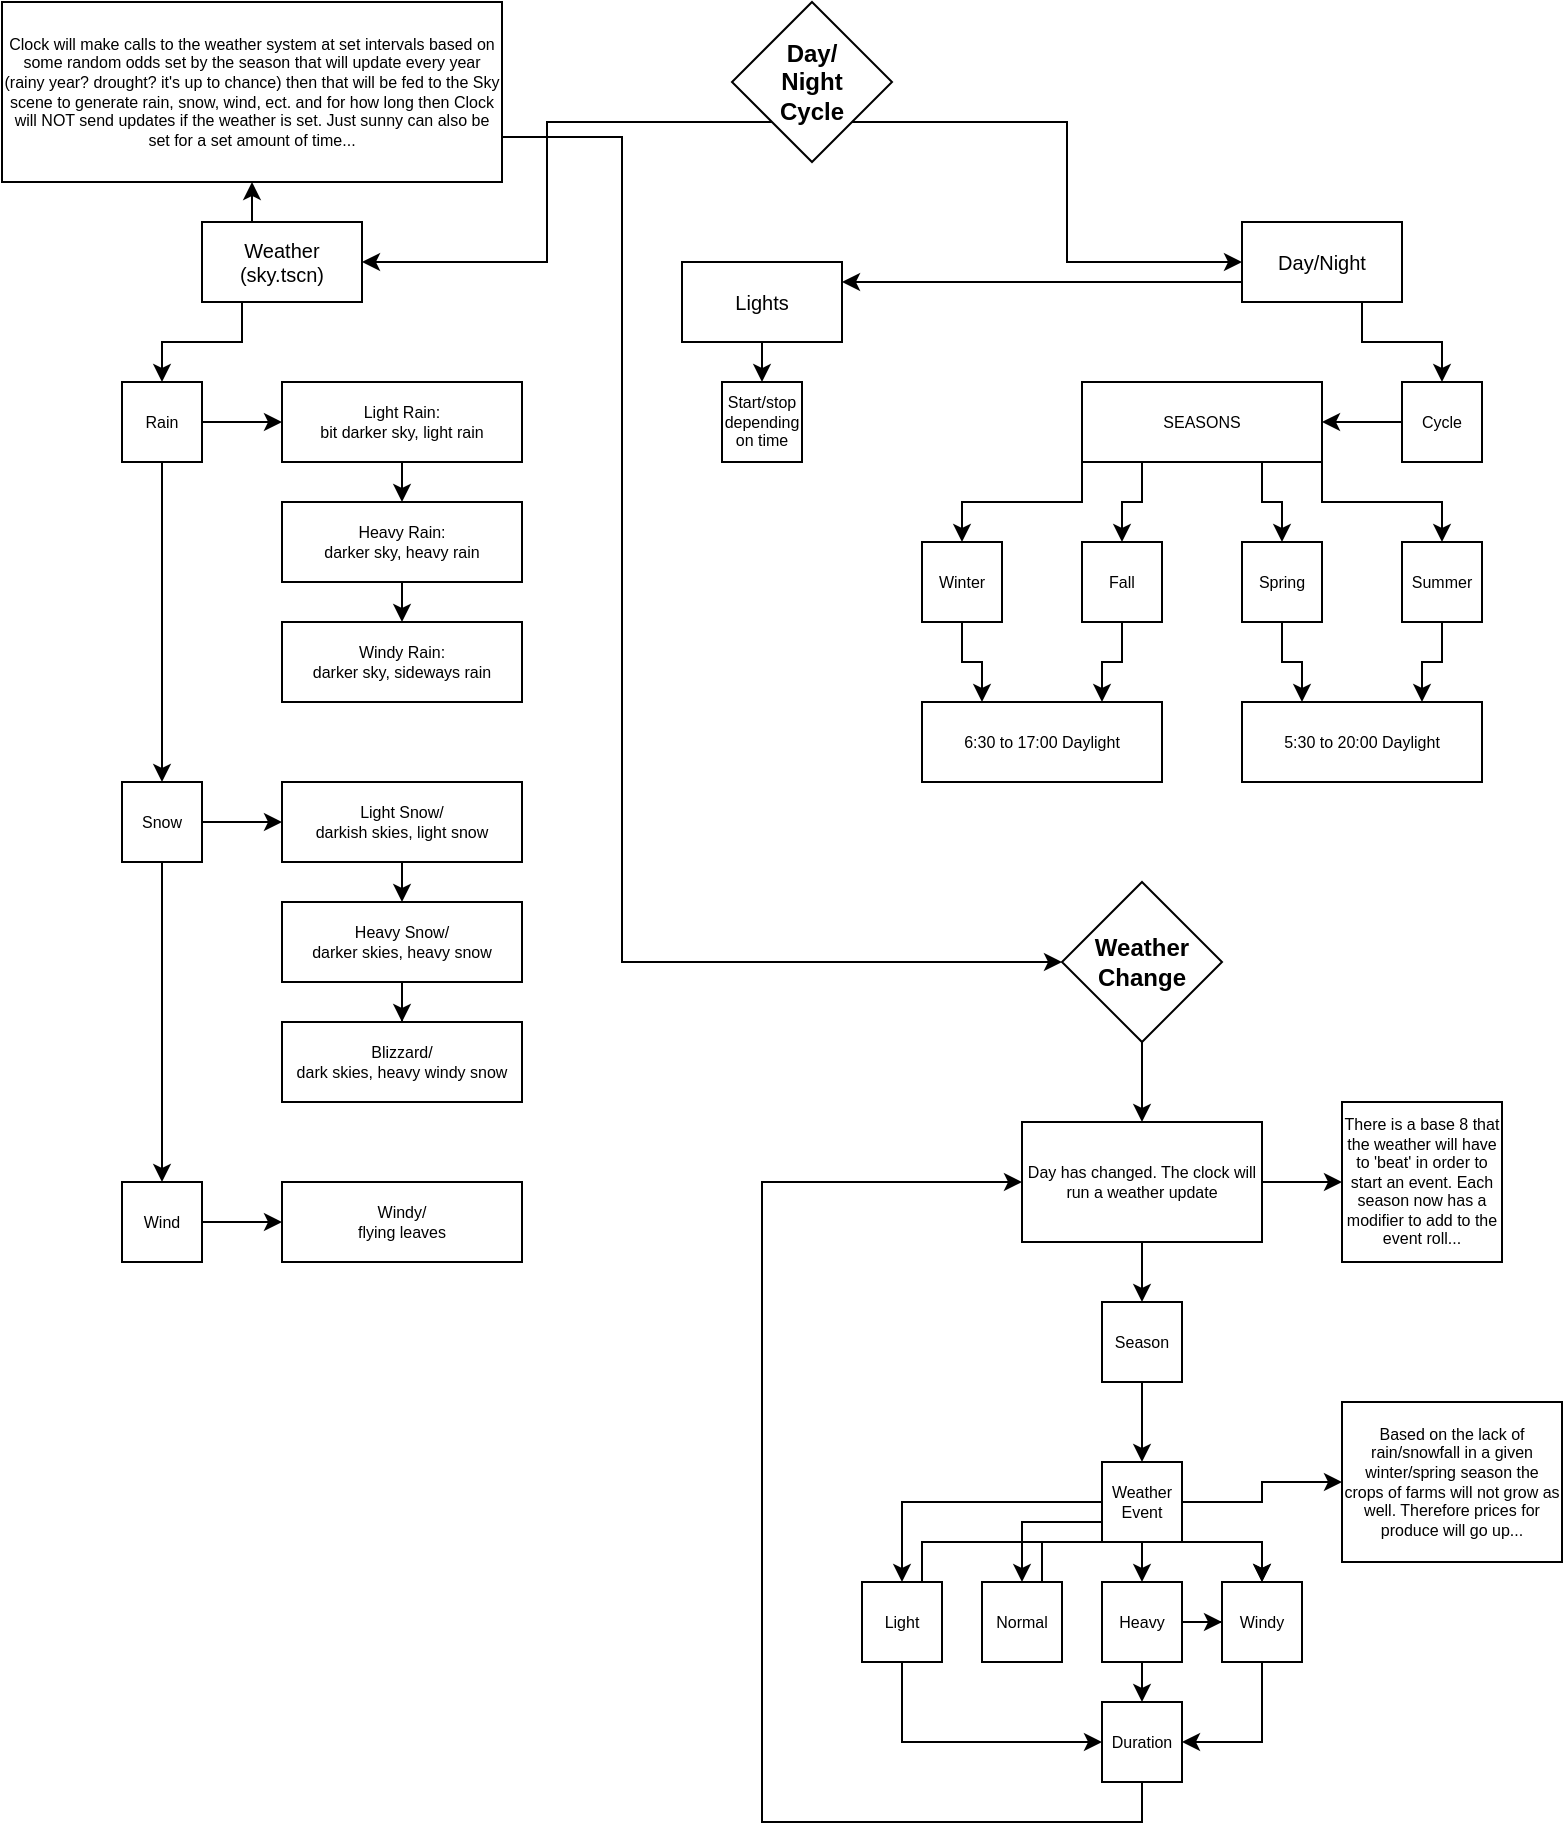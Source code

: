 <mxfile version="23.1.5" type="device">
  <diagram name="Page-1" id="sMBefzLCpiR2ebWWNsJE">
    <mxGraphModel dx="1119" dy="839" grid="1" gridSize="10" guides="1" tooltips="1" connect="1" arrows="1" fold="1" page="1" pageScale="1" pageWidth="850" pageHeight="1100" math="0" shadow="0">
      <root>
        <mxCell id="0" />
        <mxCell id="1" parent="0" />
        <mxCell id="VVkygvZ0o7O_Oq38gnLx-4" style="edgeStyle=orthogonalEdgeStyle;rounded=0;orthogonalLoop=1;jettySize=auto;html=1;exitX=0;exitY=1;exitDx=0;exitDy=0;entryX=1;entryY=0.5;entryDx=0;entryDy=0;" parent="1" source="VVkygvZ0o7O_Oq38gnLx-1" target="VVkygvZ0o7O_Oq38gnLx-2" edge="1">
          <mxGeometry relative="1" as="geometry" />
        </mxCell>
        <mxCell id="VVkygvZ0o7O_Oq38gnLx-5" style="edgeStyle=orthogonalEdgeStyle;rounded=0;orthogonalLoop=1;jettySize=auto;html=1;exitX=1;exitY=1;exitDx=0;exitDy=0;entryX=0;entryY=0.5;entryDx=0;entryDy=0;" parent="1" source="VVkygvZ0o7O_Oq38gnLx-1" target="VVkygvZ0o7O_Oq38gnLx-3" edge="1">
          <mxGeometry relative="1" as="geometry" />
        </mxCell>
        <mxCell id="VVkygvZ0o7O_Oq38gnLx-1" value="Day/&lt;br&gt;Night&lt;br&gt;Cycle" style="rhombus;whiteSpace=wrap;html=1;fontStyle=1" parent="1" vertex="1">
          <mxGeometry x="385" y="10" width="80" height="80" as="geometry" />
        </mxCell>
        <mxCell id="VVkygvZ0o7O_Oq38gnLx-7" style="edgeStyle=orthogonalEdgeStyle;rounded=0;orthogonalLoop=1;jettySize=auto;html=1;exitX=0.25;exitY=1;exitDx=0;exitDy=0;entryX=0.5;entryY=0;entryDx=0;entryDy=0;" parent="1" source="VVkygvZ0o7O_Oq38gnLx-2" target="VVkygvZ0o7O_Oq38gnLx-6" edge="1">
          <mxGeometry relative="1" as="geometry" />
        </mxCell>
        <mxCell id="a-tWaZwPCyAhXtBM_cI1-2" style="edgeStyle=orthogonalEdgeStyle;rounded=0;orthogonalLoop=1;jettySize=auto;html=1;exitX=0.5;exitY=0;exitDx=0;exitDy=0;entryX=0.5;entryY=1;entryDx=0;entryDy=0;" parent="1" source="VVkygvZ0o7O_Oq38gnLx-2" target="a-tWaZwPCyAhXtBM_cI1-1" edge="1">
          <mxGeometry relative="1" as="geometry" />
        </mxCell>
        <mxCell id="VVkygvZ0o7O_Oq38gnLx-2" value="Weather&lt;br&gt;(sky.tscn)" style="rounded=0;whiteSpace=wrap;html=1;fontSize=10;" parent="1" vertex="1">
          <mxGeometry x="120" y="120" width="80" height="40" as="geometry" />
        </mxCell>
        <mxCell id="VVkygvZ0o7O_Oq38gnLx-23" style="edgeStyle=orthogonalEdgeStyle;rounded=0;orthogonalLoop=1;jettySize=auto;html=1;exitX=0.75;exitY=1;exitDx=0;exitDy=0;" parent="1" source="VVkygvZ0o7O_Oq38gnLx-3" target="VVkygvZ0o7O_Oq38gnLx-22" edge="1">
          <mxGeometry relative="1" as="geometry" />
        </mxCell>
        <mxCell id="KNaz0oER7aez-V8XWjQQ-2" style="edgeStyle=orthogonalEdgeStyle;rounded=0;orthogonalLoop=1;jettySize=auto;html=1;exitX=0;exitY=0.75;exitDx=0;exitDy=0;entryX=1;entryY=0.25;entryDx=0;entryDy=0;" parent="1" source="VVkygvZ0o7O_Oq38gnLx-3" target="KNaz0oER7aez-V8XWjQQ-1" edge="1">
          <mxGeometry relative="1" as="geometry" />
        </mxCell>
        <mxCell id="VVkygvZ0o7O_Oq38gnLx-3" value="Day/Night" style="rounded=0;whiteSpace=wrap;html=1;fontSize=10;" parent="1" vertex="1">
          <mxGeometry x="640" y="120" width="80" height="40" as="geometry" />
        </mxCell>
        <mxCell id="VVkygvZ0o7O_Oq38gnLx-9" style="edgeStyle=orthogonalEdgeStyle;rounded=0;orthogonalLoop=1;jettySize=auto;html=1;entryX=0;entryY=0.5;entryDx=0;entryDy=0;" parent="1" source="VVkygvZ0o7O_Oq38gnLx-6" target="VVkygvZ0o7O_Oq38gnLx-8" edge="1">
          <mxGeometry relative="1" as="geometry" />
        </mxCell>
        <mxCell id="VVkygvZ0o7O_Oq38gnLx-11" style="edgeStyle=orthogonalEdgeStyle;rounded=0;orthogonalLoop=1;jettySize=auto;html=1;exitX=0.5;exitY=1;exitDx=0;exitDy=0;entryX=0.5;entryY=0;entryDx=0;entryDy=0;" parent="1" source="VVkygvZ0o7O_Oq38gnLx-6" target="VVkygvZ0o7O_Oq38gnLx-10" edge="1">
          <mxGeometry relative="1" as="geometry" />
        </mxCell>
        <mxCell id="VVkygvZ0o7O_Oq38gnLx-6" value="Rain" style="rounded=0;whiteSpace=wrap;html=1;fontSize=8;" parent="1" vertex="1">
          <mxGeometry x="80" y="200" width="40" height="40" as="geometry" />
        </mxCell>
        <mxCell id="VVkygvZ0o7O_Oq38gnLx-15" style="edgeStyle=orthogonalEdgeStyle;rounded=0;orthogonalLoop=1;jettySize=auto;html=1;exitX=0.5;exitY=1;exitDx=0;exitDy=0;entryX=0.5;entryY=0;entryDx=0;entryDy=0;" parent="1" source="VVkygvZ0o7O_Oq38gnLx-8" target="VVkygvZ0o7O_Oq38gnLx-14" edge="1">
          <mxGeometry relative="1" as="geometry" />
        </mxCell>
        <mxCell id="VVkygvZ0o7O_Oq38gnLx-8" value="Light Rain:&lt;br&gt;bit darker sky, light rain" style="rounded=0;whiteSpace=wrap;html=1;fontSize=8;" parent="1" vertex="1">
          <mxGeometry x="160" y="200" width="120" height="40" as="geometry" />
        </mxCell>
        <mxCell id="VVkygvZ0o7O_Oq38gnLx-13" style="edgeStyle=orthogonalEdgeStyle;rounded=0;orthogonalLoop=1;jettySize=auto;html=1;exitX=1;exitY=0.5;exitDx=0;exitDy=0;entryX=0;entryY=0.5;entryDx=0;entryDy=0;" parent="1" source="VVkygvZ0o7O_Oq38gnLx-10" target="VVkygvZ0o7O_Oq38gnLx-12" edge="1">
          <mxGeometry relative="1" as="geometry" />
        </mxCell>
        <mxCell id="VVkygvZ0o7O_Oq38gnLx-44" style="edgeStyle=orthogonalEdgeStyle;rounded=0;orthogonalLoop=1;jettySize=auto;html=1;exitX=0.5;exitY=1;exitDx=0;exitDy=0;entryX=0.5;entryY=0;entryDx=0;entryDy=0;" parent="1" source="VVkygvZ0o7O_Oq38gnLx-10" target="VVkygvZ0o7O_Oq38gnLx-43" edge="1">
          <mxGeometry relative="1" as="geometry" />
        </mxCell>
        <mxCell id="VVkygvZ0o7O_Oq38gnLx-10" value="Snow" style="rounded=0;whiteSpace=wrap;html=1;fontSize=8;" parent="1" vertex="1">
          <mxGeometry x="80" y="400" width="40" height="40" as="geometry" />
        </mxCell>
        <mxCell id="VVkygvZ0o7O_Oq38gnLx-19" style="edgeStyle=orthogonalEdgeStyle;rounded=0;orthogonalLoop=1;jettySize=auto;html=1;exitX=0.5;exitY=1;exitDx=0;exitDy=0;entryX=0.5;entryY=0;entryDx=0;entryDy=0;" parent="1" source="VVkygvZ0o7O_Oq38gnLx-12" target="VVkygvZ0o7O_Oq38gnLx-18" edge="1">
          <mxGeometry relative="1" as="geometry" />
        </mxCell>
        <mxCell id="VVkygvZ0o7O_Oq38gnLx-12" value="Light Snow/&lt;div&gt;darkish skies, light snow&lt;/div&gt;" style="rounded=0;whiteSpace=wrap;html=1;fontSize=8;" parent="1" vertex="1">
          <mxGeometry x="160" y="400" width="120" height="40" as="geometry" />
        </mxCell>
        <mxCell id="VVkygvZ0o7O_Oq38gnLx-17" style="edgeStyle=orthogonalEdgeStyle;rounded=0;orthogonalLoop=1;jettySize=auto;html=1;exitX=0.5;exitY=1;exitDx=0;exitDy=0;entryX=0.5;entryY=0;entryDx=0;entryDy=0;" parent="1" source="VVkygvZ0o7O_Oq38gnLx-14" target="VVkygvZ0o7O_Oq38gnLx-16" edge="1">
          <mxGeometry relative="1" as="geometry" />
        </mxCell>
        <mxCell id="VVkygvZ0o7O_Oq38gnLx-14" value="Heavy Rain:&lt;br&gt;darker sky, heavy rain" style="rounded=0;whiteSpace=wrap;html=1;fontSize=8;" parent="1" vertex="1">
          <mxGeometry x="160" y="260" width="120" height="40" as="geometry" />
        </mxCell>
        <mxCell id="VVkygvZ0o7O_Oq38gnLx-16" value="Windy Rain:&lt;br&gt;darker sky, sideways rain" style="rounded=0;whiteSpace=wrap;html=1;fontSize=8;" parent="1" vertex="1">
          <mxGeometry x="160" y="320" width="120" height="40" as="geometry" />
        </mxCell>
        <mxCell id="VVkygvZ0o7O_Oq38gnLx-21" style="edgeStyle=orthogonalEdgeStyle;rounded=0;orthogonalLoop=1;jettySize=auto;html=1;entryX=0.5;entryY=0;entryDx=0;entryDy=0;" parent="1" source="VVkygvZ0o7O_Oq38gnLx-18" target="VVkygvZ0o7O_Oq38gnLx-20" edge="1">
          <mxGeometry relative="1" as="geometry" />
        </mxCell>
        <mxCell id="VVkygvZ0o7O_Oq38gnLx-18" value="Heavy Snow/&lt;div&gt;darker skies, heavy snow&lt;/div&gt;" style="rounded=0;whiteSpace=wrap;html=1;fontSize=8;" parent="1" vertex="1">
          <mxGeometry x="160" y="460" width="120" height="40" as="geometry" />
        </mxCell>
        <mxCell id="VVkygvZ0o7O_Oq38gnLx-20" value="Blizzard/&lt;div&gt;dark skies, heavy windy snow&lt;/div&gt;" style="rounded=0;whiteSpace=wrap;html=1;fontSize=8;" parent="1" vertex="1">
          <mxGeometry x="160" y="520" width="120" height="40" as="geometry" />
        </mxCell>
        <mxCell id="VVkygvZ0o7O_Oq38gnLx-25" style="edgeStyle=orthogonalEdgeStyle;rounded=0;orthogonalLoop=1;jettySize=auto;html=1;exitX=0;exitY=0.5;exitDx=0;exitDy=0;entryX=1;entryY=0.5;entryDx=0;entryDy=0;" parent="1" source="VVkygvZ0o7O_Oq38gnLx-22" target="VVkygvZ0o7O_Oq38gnLx-24" edge="1">
          <mxGeometry relative="1" as="geometry" />
        </mxCell>
        <mxCell id="VVkygvZ0o7O_Oq38gnLx-22" value="Cycle" style="rounded=0;whiteSpace=wrap;html=1;fontSize=8;" parent="1" vertex="1">
          <mxGeometry x="720" y="200" width="40" height="40" as="geometry" />
        </mxCell>
        <mxCell id="VVkygvZ0o7O_Oq38gnLx-30" style="edgeStyle=orthogonalEdgeStyle;rounded=0;orthogonalLoop=1;jettySize=auto;html=1;exitX=0;exitY=1;exitDx=0;exitDy=0;entryX=0.5;entryY=0;entryDx=0;entryDy=0;" parent="1" source="VVkygvZ0o7O_Oq38gnLx-24" target="VVkygvZ0o7O_Oq38gnLx-26" edge="1">
          <mxGeometry relative="1" as="geometry" />
        </mxCell>
        <mxCell id="VVkygvZ0o7O_Oq38gnLx-34" style="edgeStyle=orthogonalEdgeStyle;rounded=0;orthogonalLoop=1;jettySize=auto;html=1;exitX=0.25;exitY=1;exitDx=0;exitDy=0;entryX=0.5;entryY=0;entryDx=0;entryDy=0;" parent="1" source="VVkygvZ0o7O_Oq38gnLx-24" target="VVkygvZ0o7O_Oq38gnLx-29" edge="1">
          <mxGeometry relative="1" as="geometry" />
        </mxCell>
        <mxCell id="VVkygvZ0o7O_Oq38gnLx-35" style="edgeStyle=orthogonalEdgeStyle;rounded=0;orthogonalLoop=1;jettySize=auto;html=1;exitX=0.75;exitY=1;exitDx=0;exitDy=0;entryX=0.5;entryY=0;entryDx=0;entryDy=0;" parent="1" source="VVkygvZ0o7O_Oq38gnLx-24" target="VVkygvZ0o7O_Oq38gnLx-27" edge="1">
          <mxGeometry relative="1" as="geometry" />
        </mxCell>
        <mxCell id="VVkygvZ0o7O_Oq38gnLx-36" style="edgeStyle=orthogonalEdgeStyle;rounded=0;orthogonalLoop=1;jettySize=auto;html=1;exitX=1;exitY=1;exitDx=0;exitDy=0;" parent="1" source="VVkygvZ0o7O_Oq38gnLx-24" target="VVkygvZ0o7O_Oq38gnLx-28" edge="1">
          <mxGeometry relative="1" as="geometry" />
        </mxCell>
        <mxCell id="VVkygvZ0o7O_Oq38gnLx-24" value="SEASONS" style="rounded=0;whiteSpace=wrap;html=1;fontSize=8;" parent="1" vertex="1">
          <mxGeometry x="560" y="200" width="120" height="40" as="geometry" />
        </mxCell>
        <mxCell id="VVkygvZ0o7O_Oq38gnLx-39" style="edgeStyle=orthogonalEdgeStyle;rounded=0;orthogonalLoop=1;jettySize=auto;html=1;exitX=0.5;exitY=1;exitDx=0;exitDy=0;entryX=0.25;entryY=0;entryDx=0;entryDy=0;" parent="1" source="VVkygvZ0o7O_Oq38gnLx-26" target="VVkygvZ0o7O_Oq38gnLx-37" edge="1">
          <mxGeometry relative="1" as="geometry" />
        </mxCell>
        <mxCell id="VVkygvZ0o7O_Oq38gnLx-26" value="Winter" style="rounded=0;whiteSpace=wrap;html=1;fontSize=8;" parent="1" vertex="1">
          <mxGeometry x="480" y="280" width="40" height="40" as="geometry" />
        </mxCell>
        <mxCell id="VVkygvZ0o7O_Oq38gnLx-27" value="Spring" style="rounded=0;whiteSpace=wrap;html=1;fontSize=8;" parent="1" vertex="1">
          <mxGeometry x="640" y="280" width="40" height="40" as="geometry" />
        </mxCell>
        <mxCell id="VVkygvZ0o7O_Oq38gnLx-42" style="edgeStyle=orthogonalEdgeStyle;rounded=0;orthogonalLoop=1;jettySize=auto;html=1;entryX=0.75;entryY=0;entryDx=0;entryDy=0;" parent="1" source="VVkygvZ0o7O_Oq38gnLx-28" target="VVkygvZ0o7O_Oq38gnLx-38" edge="1">
          <mxGeometry relative="1" as="geometry" />
        </mxCell>
        <mxCell id="VVkygvZ0o7O_Oq38gnLx-28" value="Summer" style="rounded=0;whiteSpace=wrap;html=1;fontSize=8;" parent="1" vertex="1">
          <mxGeometry x="720" y="280" width="40" height="40" as="geometry" />
        </mxCell>
        <mxCell id="VVkygvZ0o7O_Oq38gnLx-40" style="edgeStyle=orthogonalEdgeStyle;rounded=0;orthogonalLoop=1;jettySize=auto;html=1;exitX=0.5;exitY=1;exitDx=0;exitDy=0;entryX=0.75;entryY=0;entryDx=0;entryDy=0;" parent="1" source="VVkygvZ0o7O_Oq38gnLx-29" target="VVkygvZ0o7O_Oq38gnLx-37" edge="1">
          <mxGeometry relative="1" as="geometry" />
        </mxCell>
        <mxCell id="VVkygvZ0o7O_Oq38gnLx-29" value="Fall" style="rounded=0;whiteSpace=wrap;html=1;fontSize=8;" parent="1" vertex="1">
          <mxGeometry x="560" y="280" width="40" height="40" as="geometry" />
        </mxCell>
        <mxCell id="VVkygvZ0o7O_Oq38gnLx-37" value="6:30 to 17:00 Daylight" style="rounded=0;whiteSpace=wrap;html=1;fontSize=8;" parent="1" vertex="1">
          <mxGeometry x="480" y="360" width="120" height="40" as="geometry" />
        </mxCell>
        <mxCell id="VVkygvZ0o7O_Oq38gnLx-38" value="5:30 to 20:00 Daylight" style="rounded=0;whiteSpace=wrap;html=1;fontSize=8;" parent="1" vertex="1">
          <mxGeometry x="640" y="360" width="120" height="40" as="geometry" />
        </mxCell>
        <mxCell id="VVkygvZ0o7O_Oq38gnLx-41" style="edgeStyle=orthogonalEdgeStyle;rounded=0;orthogonalLoop=1;jettySize=auto;html=1;exitX=0.5;exitY=1;exitDx=0;exitDy=0;entryX=0.25;entryY=0;entryDx=0;entryDy=0;" parent="1" source="VVkygvZ0o7O_Oq38gnLx-27" target="VVkygvZ0o7O_Oq38gnLx-38" edge="1">
          <mxGeometry relative="1" as="geometry" />
        </mxCell>
        <mxCell id="VVkygvZ0o7O_Oq38gnLx-47" style="edgeStyle=orthogonalEdgeStyle;rounded=0;orthogonalLoop=1;jettySize=auto;html=1;exitX=1;exitY=0.5;exitDx=0;exitDy=0;entryX=0;entryY=0.5;entryDx=0;entryDy=0;" parent="1" source="VVkygvZ0o7O_Oq38gnLx-43" target="VVkygvZ0o7O_Oq38gnLx-45" edge="1">
          <mxGeometry relative="1" as="geometry" />
        </mxCell>
        <mxCell id="VVkygvZ0o7O_Oq38gnLx-43" value="Wind" style="rounded=0;whiteSpace=wrap;html=1;fontSize=8;" parent="1" vertex="1">
          <mxGeometry x="80" y="600" width="40" height="40" as="geometry" />
        </mxCell>
        <mxCell id="VVkygvZ0o7O_Oq38gnLx-45" value="Windy/&lt;br&gt;flying leaves" style="rounded=0;whiteSpace=wrap;html=1;fontSize=8;" parent="1" vertex="1">
          <mxGeometry x="160" y="600" width="120" height="40" as="geometry" />
        </mxCell>
        <mxCell id="KNaz0oER7aez-V8XWjQQ-4" style="edgeStyle=orthogonalEdgeStyle;rounded=0;orthogonalLoop=1;jettySize=auto;html=1;exitX=0.5;exitY=1;exitDx=0;exitDy=0;entryX=0.5;entryY=0;entryDx=0;entryDy=0;" parent="1" source="KNaz0oER7aez-V8XWjQQ-1" target="KNaz0oER7aez-V8XWjQQ-3" edge="1">
          <mxGeometry relative="1" as="geometry" />
        </mxCell>
        <mxCell id="KNaz0oER7aez-V8XWjQQ-1" value="Lights" style="rounded=0;whiteSpace=wrap;html=1;fontSize=10;" parent="1" vertex="1">
          <mxGeometry x="360" y="140" width="80" height="40" as="geometry" />
        </mxCell>
        <mxCell id="KNaz0oER7aez-V8XWjQQ-3" value="Start/stop&lt;br&gt;depending on time" style="rounded=0;whiteSpace=wrap;html=1;fontSize=8;" parent="1" vertex="1">
          <mxGeometry x="380" y="200" width="40" height="40" as="geometry" />
        </mxCell>
        <mxCell id="fDy-899vEHlfvW-3nuNf-10" style="edgeStyle=orthogonalEdgeStyle;rounded=0;orthogonalLoop=1;jettySize=auto;html=1;exitX=0.5;exitY=1;exitDx=0;exitDy=0;entryX=0.5;entryY=0;entryDx=0;entryDy=0;" parent="1" source="gsE4YjvTZbsSA2tztFBP-1" target="fDy-899vEHlfvW-3nuNf-9" edge="1">
          <mxGeometry relative="1" as="geometry" />
        </mxCell>
        <mxCell id="gsE4YjvTZbsSA2tztFBP-1" value="Weather&lt;br&gt;Change" style="rhombus;whiteSpace=wrap;html=1;fontStyle=1" parent="1" vertex="1">
          <mxGeometry x="550" y="450" width="80" height="80" as="geometry" />
        </mxCell>
        <mxCell id="a-tWaZwPCyAhXtBM_cI1-3" style="edgeStyle=orthogonalEdgeStyle;rounded=0;orthogonalLoop=1;jettySize=auto;html=1;exitX=1;exitY=0.75;exitDx=0;exitDy=0;entryX=0;entryY=0.5;entryDx=0;entryDy=0;" parent="1" source="a-tWaZwPCyAhXtBM_cI1-1" target="gsE4YjvTZbsSA2tztFBP-1" edge="1">
          <mxGeometry relative="1" as="geometry">
            <Array as="points">
              <mxPoint x="330" y="78" />
              <mxPoint x="330" y="490" />
            </Array>
          </mxGeometry>
        </mxCell>
        <mxCell id="a-tWaZwPCyAhXtBM_cI1-1" value="Clock will make calls to the weather system at set intervals based on some random odds set by the season that will update every year (rainy year? drought? it&#39;s up to chance) then that will be fed to the Sky scene to generate rain, snow, wind, ect. and for how long then Clock will NOT send updates if the weather is set. Just sunny can also be set for a set amount of time..." style="rounded=0;whiteSpace=wrap;html=1;fontSize=8;" parent="1" vertex="1">
          <mxGeometry x="20" y="10" width="250" height="90" as="geometry" />
        </mxCell>
        <mxCell id="tuQrPEmnHmrB1J4rDiV7-15" style="edgeStyle=orthogonalEdgeStyle;rounded=0;orthogonalLoop=1;jettySize=auto;html=1;exitX=0.5;exitY=1;exitDx=0;exitDy=0;entryX=0.5;entryY=0;entryDx=0;entryDy=0;" parent="1" source="fDy-899vEHlfvW-3nuNf-9" target="fDy-899vEHlfvW-3nuNf-11" edge="1">
          <mxGeometry relative="1" as="geometry" />
        </mxCell>
        <mxCell id="-nKJHCXYioOiN_GJ0fzR-7" style="edgeStyle=orthogonalEdgeStyle;rounded=0;orthogonalLoop=1;jettySize=auto;html=1;exitX=1;exitY=0.5;exitDx=0;exitDy=0;entryX=0;entryY=0.5;entryDx=0;entryDy=0;" edge="1" parent="1" source="fDy-899vEHlfvW-3nuNf-9" target="-nKJHCXYioOiN_GJ0fzR-6">
          <mxGeometry relative="1" as="geometry" />
        </mxCell>
        <mxCell id="fDy-899vEHlfvW-3nuNf-9" value="Day has changed. The clock will run a weather update" style="rounded=0;whiteSpace=wrap;html=1;fontSize=8;" parent="1" vertex="1">
          <mxGeometry x="530" y="570" width="120" height="60" as="geometry" />
        </mxCell>
        <mxCell id="tuQrPEmnHmrB1J4rDiV7-2" style="edgeStyle=orthogonalEdgeStyle;rounded=0;orthogonalLoop=1;jettySize=auto;html=1;exitX=0.5;exitY=1;exitDx=0;exitDy=0;entryX=0.5;entryY=0;entryDx=0;entryDy=0;" parent="1" source="fDy-899vEHlfvW-3nuNf-11" target="tuQrPEmnHmrB1J4rDiV7-1" edge="1">
          <mxGeometry relative="1" as="geometry" />
        </mxCell>
        <mxCell id="fDy-899vEHlfvW-3nuNf-11" value="Season" style="rounded=0;whiteSpace=wrap;html=1;fontSize=8;" parent="1" vertex="1">
          <mxGeometry x="570" y="660" width="40" height="40" as="geometry" />
        </mxCell>
        <mxCell id="tuQrPEmnHmrB1J4rDiV7-7" style="edgeStyle=orthogonalEdgeStyle;rounded=0;orthogonalLoop=1;jettySize=auto;html=1;exitX=0.5;exitY=1;exitDx=0;exitDy=0;entryX=0.5;entryY=0;entryDx=0;entryDy=0;" parent="1" source="tuQrPEmnHmrB1J4rDiV7-1" target="tuQrPEmnHmrB1J4rDiV7-4" edge="1">
          <mxGeometry relative="1" as="geometry" />
        </mxCell>
        <mxCell id="tuQrPEmnHmrB1J4rDiV7-8" style="edgeStyle=orthogonalEdgeStyle;rounded=0;orthogonalLoop=1;jettySize=auto;html=1;exitX=0;exitY=0.5;exitDx=0;exitDy=0;entryX=0.5;entryY=0;entryDx=0;entryDy=0;" parent="1" source="tuQrPEmnHmrB1J4rDiV7-1" target="tuQrPEmnHmrB1J4rDiV7-3" edge="1">
          <mxGeometry relative="1" as="geometry" />
        </mxCell>
        <mxCell id="-nKJHCXYioOiN_GJ0fzR-2" style="edgeStyle=orthogonalEdgeStyle;rounded=0;orthogonalLoop=1;jettySize=auto;html=1;exitX=1;exitY=0.5;exitDx=0;exitDy=0;entryX=0;entryY=0.5;entryDx=0;entryDy=0;" edge="1" parent="1" source="tuQrPEmnHmrB1J4rDiV7-1" target="-nKJHCXYioOiN_GJ0fzR-1">
          <mxGeometry relative="1" as="geometry" />
        </mxCell>
        <mxCell id="-nKJHCXYioOiN_GJ0fzR-4" style="edgeStyle=orthogonalEdgeStyle;rounded=0;orthogonalLoop=1;jettySize=auto;html=1;exitX=0;exitY=0.75;exitDx=0;exitDy=0;entryX=0.5;entryY=0;entryDx=0;entryDy=0;" edge="1" parent="1" source="tuQrPEmnHmrB1J4rDiV7-1" target="-nKJHCXYioOiN_GJ0fzR-3">
          <mxGeometry relative="1" as="geometry" />
        </mxCell>
        <mxCell id="tuQrPEmnHmrB1J4rDiV7-1" value="Weather&lt;br&gt;Event" style="rounded=0;whiteSpace=wrap;html=1;fontSize=8;" parent="1" vertex="1">
          <mxGeometry x="570" y="740" width="40" height="40" as="geometry" />
        </mxCell>
        <mxCell id="tuQrPEmnHmrB1J4rDiV7-11" style="edgeStyle=orthogonalEdgeStyle;rounded=0;orthogonalLoop=1;jettySize=auto;html=1;exitX=0.75;exitY=0;exitDx=0;exitDy=0;entryX=0.5;entryY=0;entryDx=0;entryDy=0;" parent="1" source="tuQrPEmnHmrB1J4rDiV7-3" target="tuQrPEmnHmrB1J4rDiV7-5" edge="1">
          <mxGeometry relative="1" as="geometry" />
        </mxCell>
        <mxCell id="tuQrPEmnHmrB1J4rDiV7-12" style="edgeStyle=orthogonalEdgeStyle;rounded=0;orthogonalLoop=1;jettySize=auto;html=1;exitX=0.5;exitY=1;exitDx=0;exitDy=0;entryX=0;entryY=0.5;entryDx=0;entryDy=0;" parent="1" source="tuQrPEmnHmrB1J4rDiV7-3" target="tuQrPEmnHmrB1J4rDiV7-6" edge="1">
          <mxGeometry relative="1" as="geometry" />
        </mxCell>
        <mxCell id="tuQrPEmnHmrB1J4rDiV7-3" value="Light" style="rounded=0;whiteSpace=wrap;html=1;fontSize=8;" parent="1" vertex="1">
          <mxGeometry x="450" y="800" width="40" height="40" as="geometry" />
        </mxCell>
        <mxCell id="tuQrPEmnHmrB1J4rDiV7-10" style="edgeStyle=orthogonalEdgeStyle;rounded=0;orthogonalLoop=1;jettySize=auto;html=1;" parent="1" source="tuQrPEmnHmrB1J4rDiV7-4" target="tuQrPEmnHmrB1J4rDiV7-5" edge="1">
          <mxGeometry relative="1" as="geometry" />
        </mxCell>
        <mxCell id="tuQrPEmnHmrB1J4rDiV7-13" style="edgeStyle=orthogonalEdgeStyle;rounded=0;orthogonalLoop=1;jettySize=auto;html=1;exitX=0.5;exitY=1;exitDx=0;exitDy=0;entryX=0.5;entryY=0;entryDx=0;entryDy=0;" parent="1" source="tuQrPEmnHmrB1J4rDiV7-4" target="tuQrPEmnHmrB1J4rDiV7-6" edge="1">
          <mxGeometry relative="1" as="geometry" />
        </mxCell>
        <mxCell id="tuQrPEmnHmrB1J4rDiV7-4" value="Heavy" style="rounded=0;whiteSpace=wrap;html=1;fontSize=8;" parent="1" vertex="1">
          <mxGeometry x="570" y="800" width="40" height="40" as="geometry" />
        </mxCell>
        <mxCell id="tuQrPEmnHmrB1J4rDiV7-14" style="edgeStyle=orthogonalEdgeStyle;rounded=0;orthogonalLoop=1;jettySize=auto;html=1;exitX=0.5;exitY=1;exitDx=0;exitDy=0;entryX=1;entryY=0.5;entryDx=0;entryDy=0;" parent="1" source="tuQrPEmnHmrB1J4rDiV7-5" target="tuQrPEmnHmrB1J4rDiV7-6" edge="1">
          <mxGeometry relative="1" as="geometry" />
        </mxCell>
        <mxCell id="tuQrPEmnHmrB1J4rDiV7-5" value="Windy" style="rounded=0;whiteSpace=wrap;html=1;fontSize=8;" parent="1" vertex="1">
          <mxGeometry x="630" y="800" width="40" height="40" as="geometry" />
        </mxCell>
        <mxCell id="tuQrPEmnHmrB1J4rDiV7-16" style="edgeStyle=orthogonalEdgeStyle;rounded=0;orthogonalLoop=1;jettySize=auto;html=1;exitX=0.5;exitY=1;exitDx=0;exitDy=0;entryX=0;entryY=0.5;entryDx=0;entryDy=0;" parent="1" source="tuQrPEmnHmrB1J4rDiV7-6" target="fDy-899vEHlfvW-3nuNf-9" edge="1">
          <mxGeometry relative="1" as="geometry">
            <Array as="points">
              <mxPoint x="590" y="920" />
              <mxPoint x="400" y="920" />
              <mxPoint x="400" y="600" />
            </Array>
          </mxGeometry>
        </mxCell>
        <mxCell id="tuQrPEmnHmrB1J4rDiV7-6" value="Duration" style="rounded=0;whiteSpace=wrap;html=1;fontSize=8;" parent="1" vertex="1">
          <mxGeometry x="570" y="860" width="40" height="40" as="geometry" />
        </mxCell>
        <mxCell id="-nKJHCXYioOiN_GJ0fzR-1" value="Based on the lack of rain/snowfall in a given winter/spring season the crops of farms will not grow as well. Therefore prices for produce will go up..." style="rounded=0;whiteSpace=wrap;html=1;fontSize=8;" vertex="1" parent="1">
          <mxGeometry x="690" y="710" width="110" height="80" as="geometry" />
        </mxCell>
        <mxCell id="-nKJHCXYioOiN_GJ0fzR-5" style="edgeStyle=orthogonalEdgeStyle;rounded=0;orthogonalLoop=1;jettySize=auto;html=1;exitX=0.75;exitY=0;exitDx=0;exitDy=0;entryX=0.5;entryY=0;entryDx=0;entryDy=0;" edge="1" parent="1" source="-nKJHCXYioOiN_GJ0fzR-3" target="tuQrPEmnHmrB1J4rDiV7-5">
          <mxGeometry relative="1" as="geometry" />
        </mxCell>
        <mxCell id="-nKJHCXYioOiN_GJ0fzR-3" value="Normal" style="rounded=0;whiteSpace=wrap;html=1;fontSize=8;" vertex="1" parent="1">
          <mxGeometry x="510" y="800" width="40" height="40" as="geometry" />
        </mxCell>
        <mxCell id="-nKJHCXYioOiN_GJ0fzR-6" value="There is a base 8 that the weather will have to &#39;beat&#39; in order to start an event. Each season now has a modifier to add to the event roll..." style="rounded=0;whiteSpace=wrap;html=1;fontSize=8;" vertex="1" parent="1">
          <mxGeometry x="690" y="560" width="80" height="80" as="geometry" />
        </mxCell>
      </root>
    </mxGraphModel>
  </diagram>
</mxfile>
